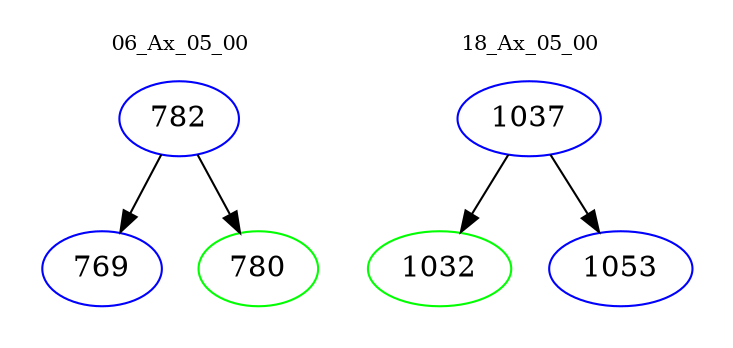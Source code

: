 digraph{
subgraph cluster_0 {
color = white
label = "06_Ax_05_00";
fontsize=10;
T0_782 [label="782", color="blue"]
T0_782 -> T0_769 [color="black"]
T0_769 [label="769", color="blue"]
T0_782 -> T0_780 [color="black"]
T0_780 [label="780", color="green"]
}
subgraph cluster_1 {
color = white
label = "18_Ax_05_00";
fontsize=10;
T1_1037 [label="1037", color="blue"]
T1_1037 -> T1_1032 [color="black"]
T1_1032 [label="1032", color="green"]
T1_1037 -> T1_1053 [color="black"]
T1_1053 [label="1053", color="blue"]
}
}
